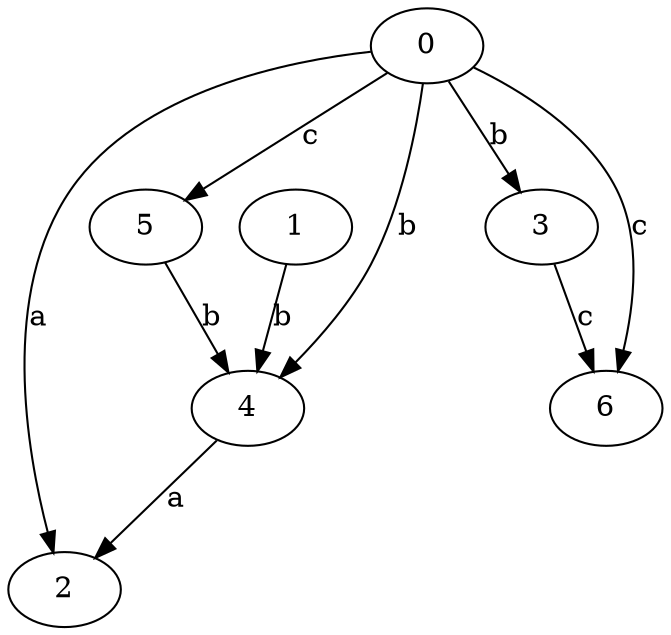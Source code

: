 strict digraph  {
1;
2;
3;
4;
5;
0;
6;
1 -> 4  [label=b];
3 -> 6  [label=c];
4 -> 2  [label=a];
5 -> 4  [label=b];
0 -> 2  [label=a];
0 -> 3  [label=b];
0 -> 4  [label=b];
0 -> 5  [label=c];
0 -> 6  [label=c];
}
